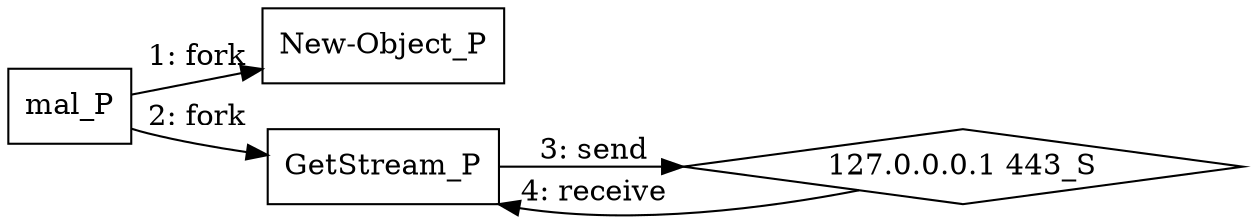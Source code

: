 digraph T1573 {
rankdir="LR"
size="9"
fixedsize="false"
splines="true"
nodesep=0.3
ranksep=0
fontsize=10
overlap="scalexy"
engine= "neato"
	"mal_P" [node_type=Process shape=box]
	"New-Object_P" [node_type=Process shape=box]
	"GetStream_P" [node_type=Process shape=box]
	"127.0.0.0.1 443_S" [node_type=Socket shape=diamond]
	"mal_P" -> "New-Object_P" [label="1: fork"]
	"mal_P" -> "GetStream_P" [label="2: fork"]
	"GetStream_P" -> "127.0.0.0.1 443_S" [label="3: send"]
	"127.0.0.0.1 443_S" -> "GetStream_P" [label="4: receive"]
}
